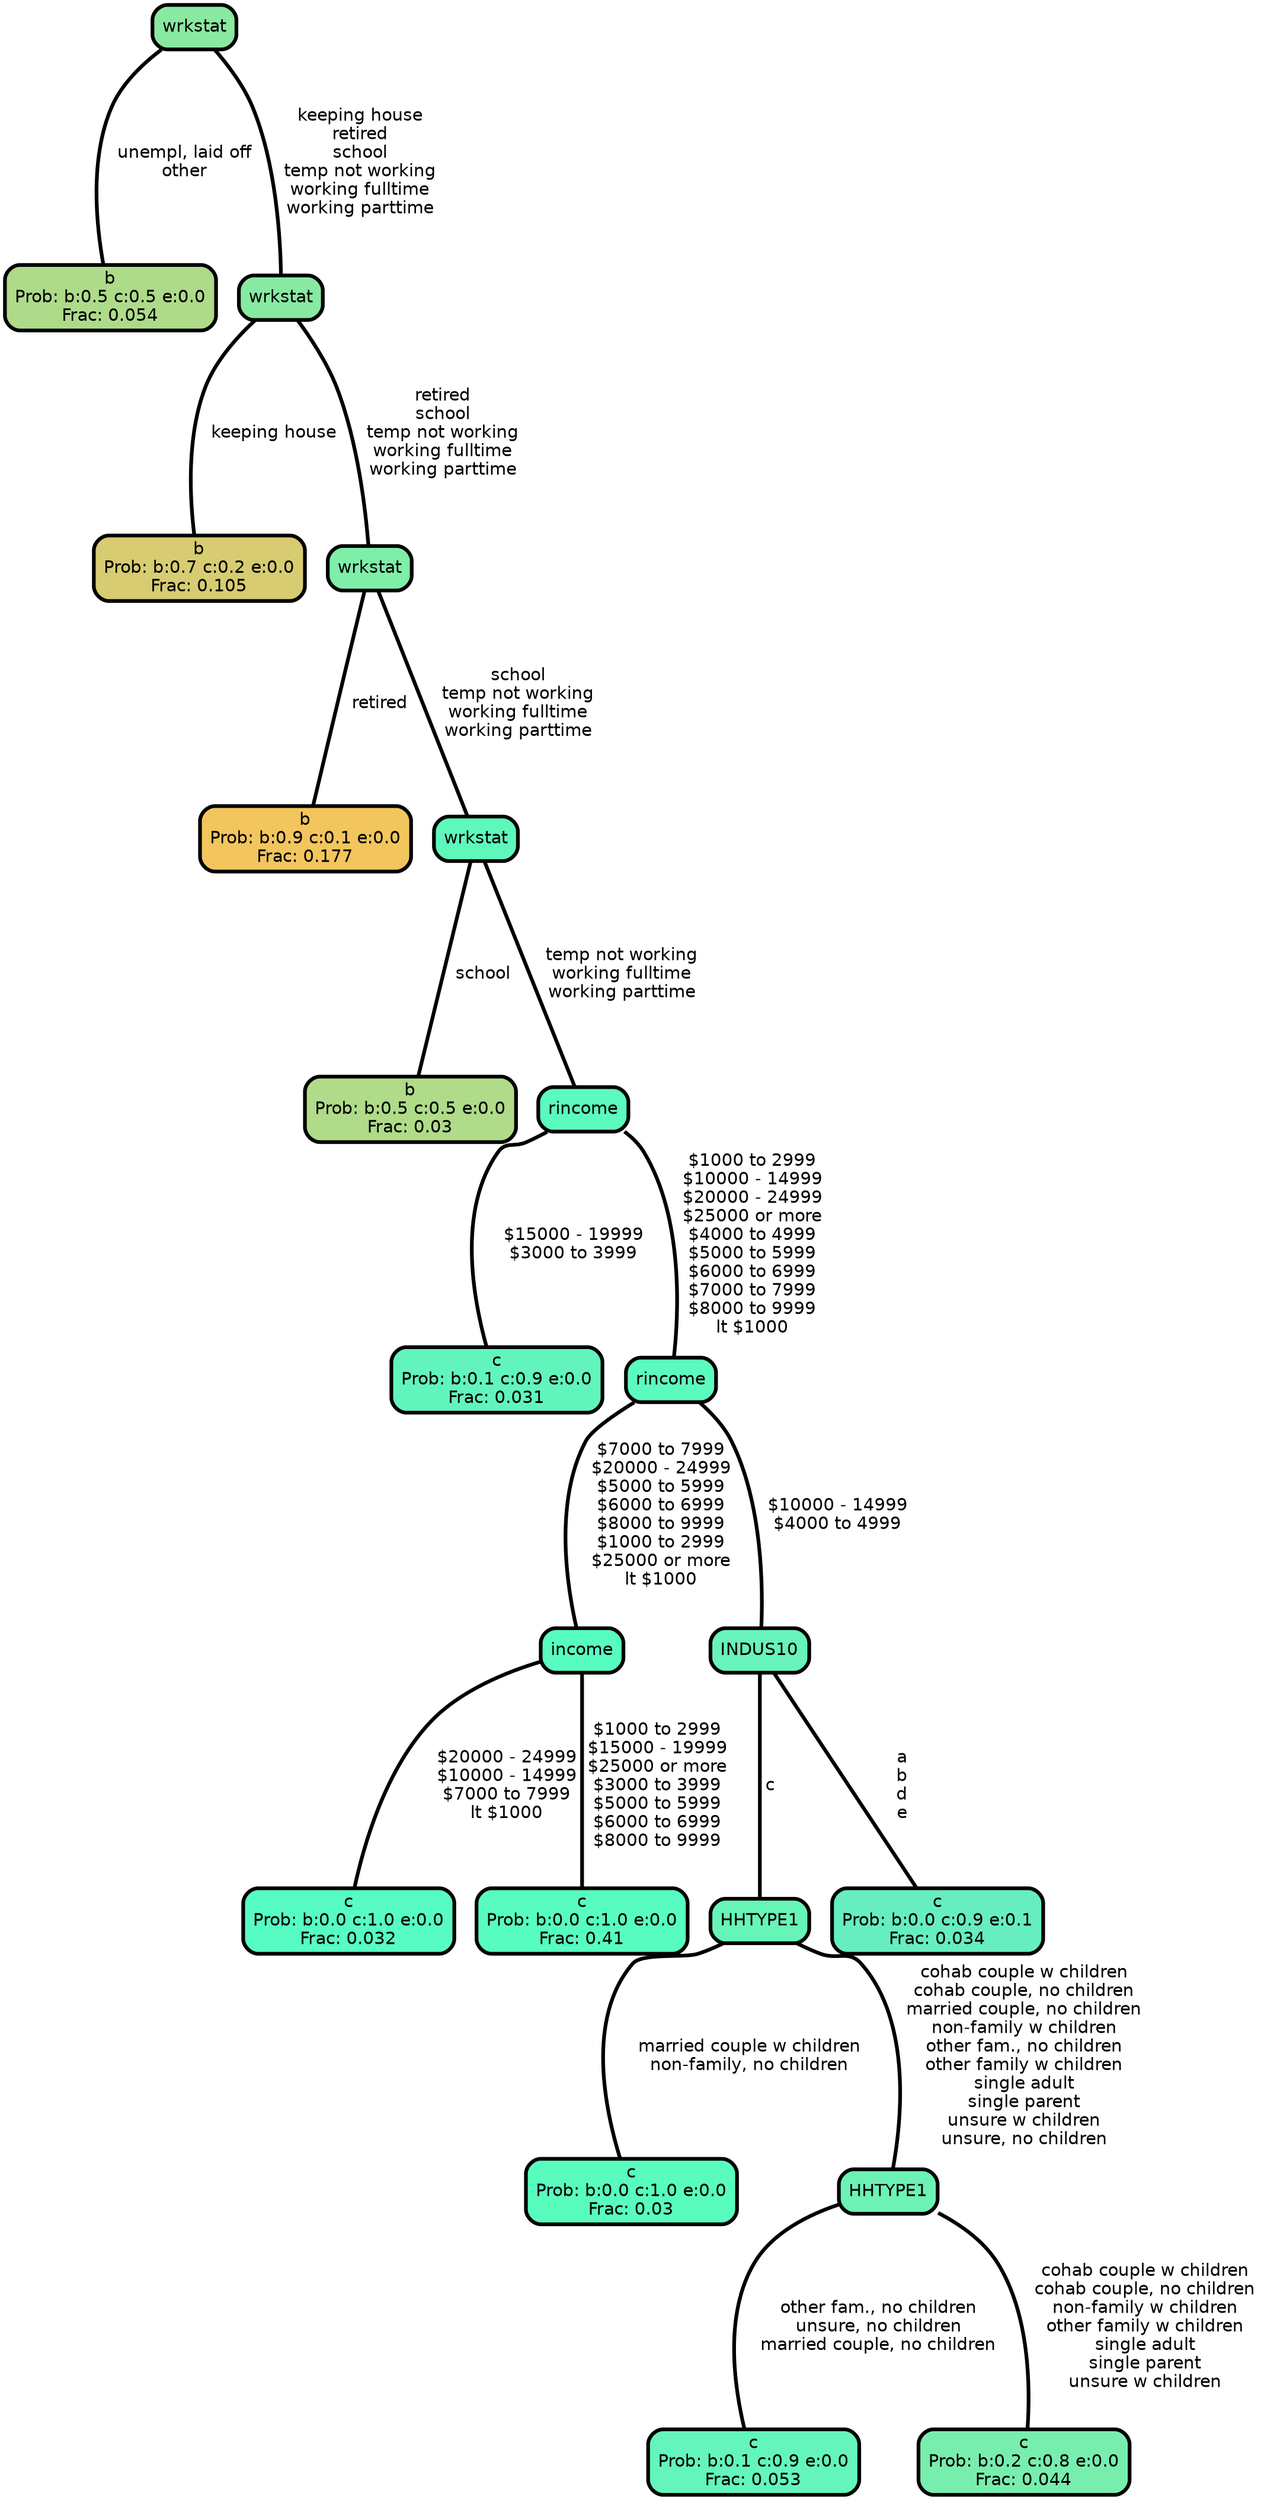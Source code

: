 graph Tree {
node [shape=box, style="filled, rounded",color="black",penwidth="3",fontcolor="black",                 fontname=helvetica] ;
graph [ranksep="0 equally", splines=straight,                 bgcolor=transparent, dpi=200] ;
edge [fontname=helvetica, color=black] ;
0 [label="b
Prob: b:0.5 c:0.5 e:0.0
Frac: 0.054", fillcolor="#aedb8a"] ;
1 [label="wrkstat", fillcolor="#8ae9a1"] ;
2 [label="b
Prob: b:0.7 c:0.2 e:0.0
Frac: 0.105", fillcolor="#d7cc71"] ;
3 [label="wrkstat", fillcolor="#88eaa2"] ;
4 [label="b
Prob: b:0.9 c:0.1 e:0.0
Frac: 0.177", fillcolor="#f2c55d"] ;
5 [label="wrkstat", fillcolor="#7eeea8"] ;
6 [label="b
Prob: b:0.5 c:0.5 e:0.0
Frac: 0.03", fillcolor="#b0db89"] ;
7 [label="wrkstat", fillcolor="#5ff8bc"] ;
8 [label="c
Prob: b:0.1 c:0.9 e:0.0
Frac: 0.031", fillcolor="#61f5bd"] ;
9 [label="rincome", fillcolor="#5bfabe"] ;
10 [label="c
Prob: b:0.0 c:1.0 e:0.0
Frac: 0.032", fillcolor="#56fcc2"] ;
11 [label="income", fillcolor="#57fdc0"] ;
12 [label="c
Prob: b:0.0 c:1.0 e:0.0
Frac: 0.41", fillcolor="#57fdc0"] ;
13 [label="rincome", fillcolor="#5bfabe"] ;
14 [label="c
Prob: b:0.0 c:1.0 e:0.0
Frac: 0.03", fillcolor="#58fdbe"] ;
15 [label="HHTYPE1", fillcolor="#67f5b7"] ;
16 [label="c
Prob: b:0.1 c:0.9 e:0.0
Frac: 0.053", fillcolor="#63f5bc"] ;
17 [label="HHTYPE1", fillcolor="#6cf2b5"] ;
18 [label="c
Prob: b:0.2 c:0.8 e:0.0
Frac: 0.044", fillcolor="#78eeae"] ;
19 [label="INDUS10", fillcolor="#67f3b9"] ;
20 [label="c
Prob: b:0.0 c:0.9 e:0.1
Frac: 0.034", fillcolor="#66eec0"] ;
1 -- 0 [label=" unempl, laid off\n other",penwidth=3] ;
1 -- 3 [label=" keeping house\n retired\n school\n temp not working\n working fulltime\n working parttime",penwidth=3] ;
3 -- 2 [label=" keeping house",penwidth=3] ;
3 -- 5 [label=" retired\n school\n temp not working\n working fulltime\n working parttime",penwidth=3] ;
5 -- 4 [label=" retired",penwidth=3] ;
5 -- 7 [label=" school\n temp not working\n working fulltime\n working parttime",penwidth=3] ;
7 -- 6 [label=" school",penwidth=3] ;
7 -- 9 [label=" temp not working\n working fulltime\n working parttime",penwidth=3] ;
9 -- 8 [label=" $15000 - 19999\n $3000 to 3999",penwidth=3] ;
9 -- 13 [label=" $1000 to 2999\n $10000 - 14999\n $20000 - 24999\n $25000 or more\n $4000 to 4999\n $5000 to 5999\n $6000 to 6999\n $7000 to 7999\n $8000 to 9999\n lt $1000",penwidth=3] ;
11 -- 10 [label=" $20000 - 24999\n $10000 - 14999\n $7000 to 7999\n lt $1000",penwidth=3] ;
11 -- 12 [label=" $1000 to 2999\n $15000 - 19999\n $25000 or more\n $3000 to 3999\n $5000 to 5999\n $6000 to 6999\n $8000 to 9999",penwidth=3] ;
13 -- 11 [label=" $7000 to 7999\n $20000 - 24999\n $5000 to 5999\n $6000 to 6999\n $8000 to 9999\n $1000 to 2999\n $25000 or more\n lt $1000",penwidth=3] ;
13 -- 19 [label=" $10000 - 14999\n $4000 to 4999",penwidth=3] ;
15 -- 14 [label=" married couple w children\n non-family, no children",penwidth=3] ;
15 -- 17 [label=" cohab couple w children\n cohab couple, no children\n married couple, no children\n non-family w children\n other fam., no children\n other family w children\n single adult\n single parent\n unsure w children\n unsure, no children",penwidth=3] ;
17 -- 16 [label=" other fam., no children\n unsure, no children\n married couple, no children",penwidth=3] ;
17 -- 18 [label=" cohab couple w children\n cohab couple, no children\n non-family w children\n other family w children\n single adult\n single parent\n unsure w children",penwidth=3] ;
19 -- 15 [label=" c",penwidth=3] ;
19 -- 20 [label=" a\n b\n d\n e",penwidth=3] ;
{rank = same;}}